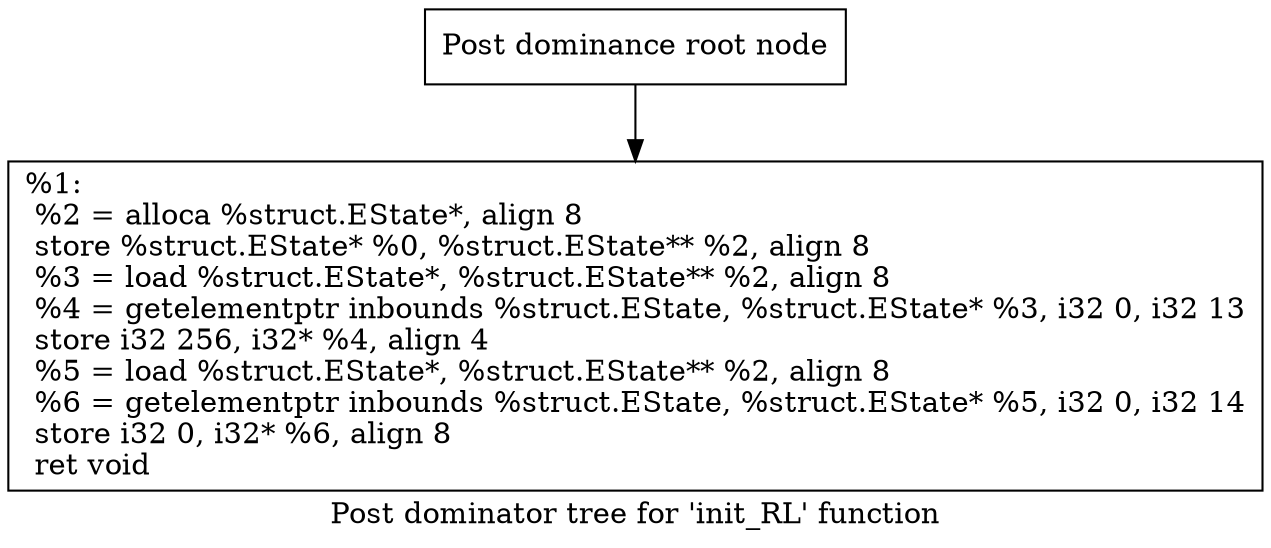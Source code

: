 digraph "Post dominator tree for 'init_RL' function" {
	label="Post dominator tree for 'init_RL' function";

	Node0x1713a20 [shape=record,label="{Post dominance root node}"];
	Node0x1713a20 -> Node0x1713960;
	Node0x1713960 [shape=record,label="{%1:\l  %2 = alloca %struct.EState*, align 8\l  store %struct.EState* %0, %struct.EState** %2, align 8\l  %3 = load %struct.EState*, %struct.EState** %2, align 8\l  %4 = getelementptr inbounds %struct.EState, %struct.EState* %3, i32 0, i32 13\l  store i32 256, i32* %4, align 4\l  %5 = load %struct.EState*, %struct.EState** %2, align 8\l  %6 = getelementptr inbounds %struct.EState, %struct.EState* %5, i32 0, i32 14\l  store i32 0, i32* %6, align 8\l  ret void\l}"];
}
